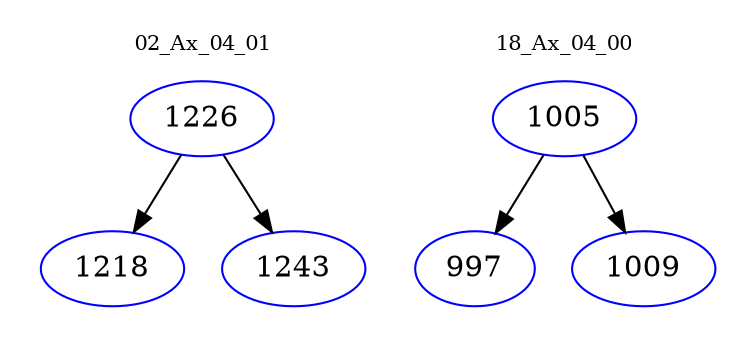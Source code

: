 digraph{
subgraph cluster_0 {
color = white
label = "02_Ax_04_01";
fontsize=10;
T0_1226 [label="1226", color="blue"]
T0_1226 -> T0_1218 [color="black"]
T0_1218 [label="1218", color="blue"]
T0_1226 -> T0_1243 [color="black"]
T0_1243 [label="1243", color="blue"]
}
subgraph cluster_1 {
color = white
label = "18_Ax_04_00";
fontsize=10;
T1_1005 [label="1005", color="blue"]
T1_1005 -> T1_997 [color="black"]
T1_997 [label="997", color="blue"]
T1_1005 -> T1_1009 [color="black"]
T1_1009 [label="1009", color="blue"]
}
}
